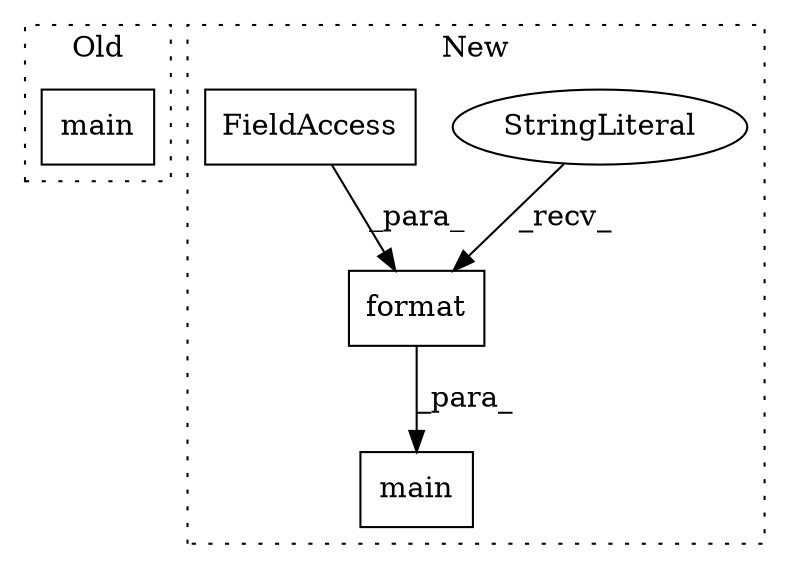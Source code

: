 digraph G {
subgraph cluster0 {
1 [label="main" a="32" s="199,378" l="5,1" shape="box"];
label = "Old";
style="dotted";
}
subgraph cluster1 {
2 [label="format" a="32" s="403,426" l="7,1" shape="box"];
3 [label="StringLiteral" a="45" s="384" l="18" shape="ellipse"];
4 [label="FieldAccess" a="22" s="410" l="16" shape="box"];
5 [label="main" a="32" s="497,587" l="5,1" shape="box"];
label = "New";
style="dotted";
}
2 -> 5 [label="_para_"];
3 -> 2 [label="_recv_"];
4 -> 2 [label="_para_"];
}